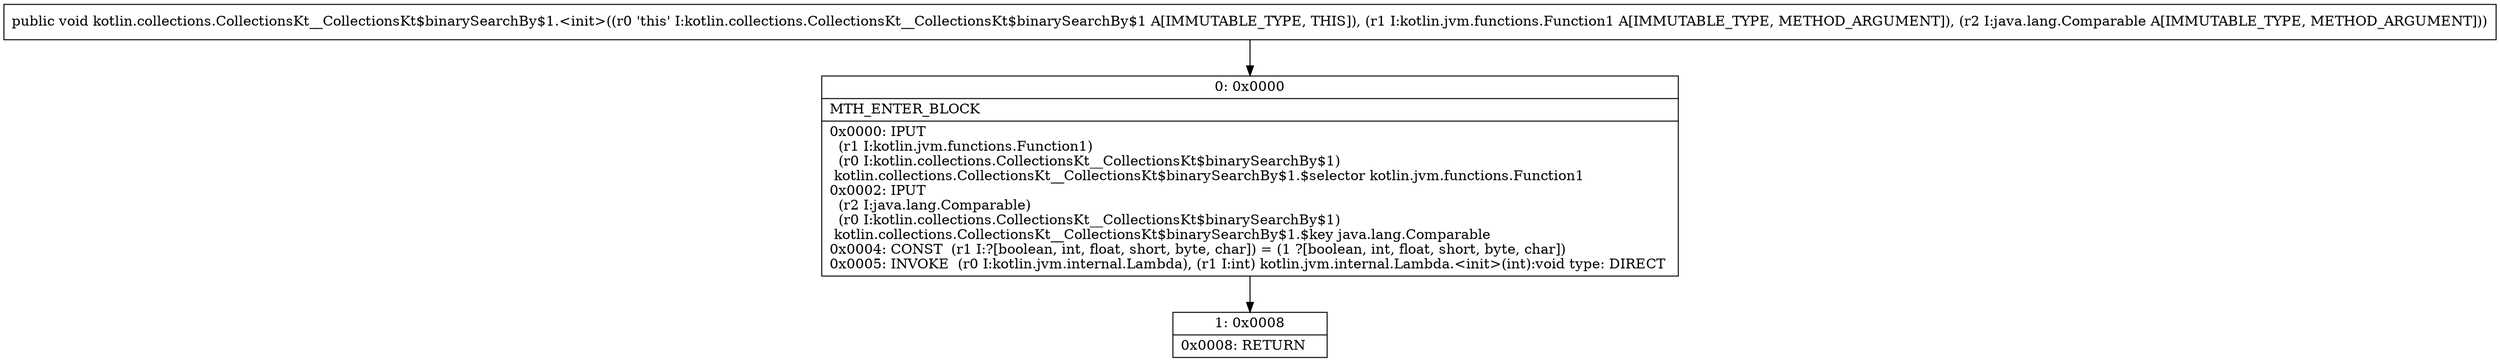 digraph "CFG forkotlin.collections.CollectionsKt__CollectionsKt$binarySearchBy$1.\<init\>(Lkotlin\/jvm\/functions\/Function1;Ljava\/lang\/Comparable;)V" {
Node_0 [shape=record,label="{0\:\ 0x0000|MTH_ENTER_BLOCK\l|0x0000: IPUT  \l  (r1 I:kotlin.jvm.functions.Function1)\l  (r0 I:kotlin.collections.CollectionsKt__CollectionsKt$binarySearchBy$1)\l kotlin.collections.CollectionsKt__CollectionsKt$binarySearchBy$1.$selector kotlin.jvm.functions.Function1 \l0x0002: IPUT  \l  (r2 I:java.lang.Comparable)\l  (r0 I:kotlin.collections.CollectionsKt__CollectionsKt$binarySearchBy$1)\l kotlin.collections.CollectionsKt__CollectionsKt$binarySearchBy$1.$key java.lang.Comparable \l0x0004: CONST  (r1 I:?[boolean, int, float, short, byte, char]) = (1 ?[boolean, int, float, short, byte, char]) \l0x0005: INVOKE  (r0 I:kotlin.jvm.internal.Lambda), (r1 I:int) kotlin.jvm.internal.Lambda.\<init\>(int):void type: DIRECT \l}"];
Node_1 [shape=record,label="{1\:\ 0x0008|0x0008: RETURN   \l}"];
MethodNode[shape=record,label="{public void kotlin.collections.CollectionsKt__CollectionsKt$binarySearchBy$1.\<init\>((r0 'this' I:kotlin.collections.CollectionsKt__CollectionsKt$binarySearchBy$1 A[IMMUTABLE_TYPE, THIS]), (r1 I:kotlin.jvm.functions.Function1 A[IMMUTABLE_TYPE, METHOD_ARGUMENT]), (r2 I:java.lang.Comparable A[IMMUTABLE_TYPE, METHOD_ARGUMENT])) }"];
MethodNode -> Node_0;
Node_0 -> Node_1;
}


